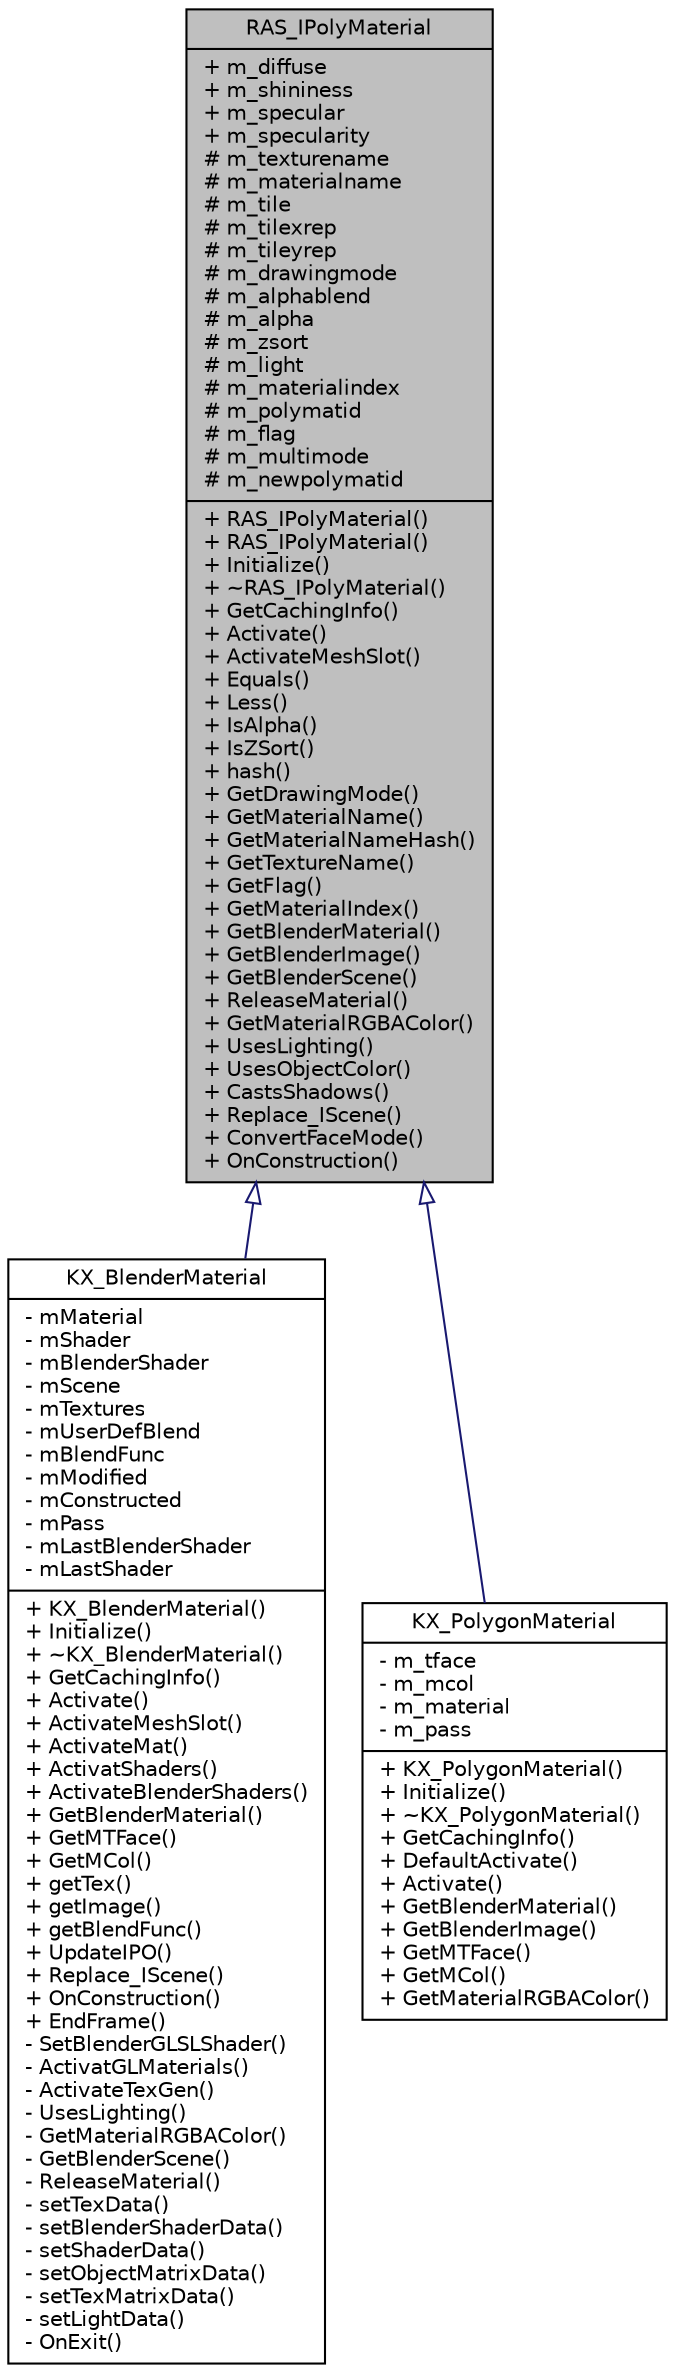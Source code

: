 digraph G
{
  edge [fontname="Helvetica",fontsize="10",labelfontname="Helvetica",labelfontsize="10"];
  node [fontname="Helvetica",fontsize="10",shape=record];
  Node1 [label="{RAS_IPolyMaterial\n|+ m_diffuse\l+ m_shininess\l+ m_specular\l+ m_specularity\l# m_texturename\l# m_materialname\l# m_tile\l# m_tilexrep\l# m_tileyrep\l# m_drawingmode\l# m_alphablend\l# m_alpha\l# m_zsort\l# m_light\l# m_materialindex\l# m_polymatid\l# m_flag\l# m_multimode\l# m_newpolymatid\l|+ RAS_IPolyMaterial()\l+ RAS_IPolyMaterial()\l+ Initialize()\l+ ~RAS_IPolyMaterial()\l+ GetCachingInfo()\l+ Activate()\l+ ActivateMeshSlot()\l+ Equals()\l+ Less()\l+ IsAlpha()\l+ IsZSort()\l+ hash()\l+ GetDrawingMode()\l+ GetMaterialName()\l+ GetMaterialNameHash()\l+ GetTextureName()\l+ GetFlag()\l+ GetMaterialIndex()\l+ GetBlenderMaterial()\l+ GetBlenderImage()\l+ GetBlenderScene()\l+ ReleaseMaterial()\l+ GetMaterialRGBAColor()\l+ UsesLighting()\l+ UsesObjectColor()\l+ CastsShadows()\l+ Replace_IScene()\l+ ConvertFaceMode()\l+ OnConstruction()\l}",height=0.2,width=0.4,color="black", fillcolor="grey75", style="filled" fontcolor="black"];
  Node1 -> Node2 [dir=back,color="midnightblue",fontsize="10",style="solid",arrowtail="empty",fontname="Helvetica"];
  Node2 [label="{KX_BlenderMaterial\n|- mMaterial\l- mShader\l- mBlenderShader\l- mScene\l- mTextures\l- mUserDefBlend\l- mBlendFunc\l- mModified\l- mConstructed\l- mPass\l- mLastBlenderShader\l- mLastShader\l|+ KX_BlenderMaterial()\l+ Initialize()\l+ ~KX_BlenderMaterial()\l+ GetCachingInfo()\l+ Activate()\l+ ActivateMeshSlot()\l+ ActivateMat()\l+ ActivatShaders()\l+ ActivateBlenderShaders()\l+ GetBlenderMaterial()\l+ GetMTFace()\l+ GetMCol()\l+ getTex()\l+ getImage()\l+ getBlendFunc()\l+ UpdateIPO()\l+ Replace_IScene()\l+ OnConstruction()\l+ EndFrame()\l- SetBlenderGLSLShader()\l- ActivatGLMaterials()\l- ActivateTexGen()\l- UsesLighting()\l- GetMaterialRGBAColor()\l- GetBlenderScene()\l- ReleaseMaterial()\l- setTexData()\l- setBlenderShaderData()\l- setShaderData()\l- setObjectMatrixData()\l- setTexMatrixData()\l- setLightData()\l- OnExit()\l}",height=0.2,width=0.4,color="black", fillcolor="white", style="filled",URL="$d2/d90/classKX__BlenderMaterial.html"];
  Node1 -> Node3 [dir=back,color="midnightblue",fontsize="10",style="solid",arrowtail="empty",fontname="Helvetica"];
  Node3 [label="{KX_PolygonMaterial\n|- m_tface\l- m_mcol\l- m_material\l- m_pass\l|+ KX_PolygonMaterial()\l+ Initialize()\l+ ~KX_PolygonMaterial()\l+ GetCachingInfo()\l+ DefaultActivate()\l+ Activate()\l+ GetBlenderMaterial()\l+ GetBlenderImage()\l+ GetMTFace()\l+ GetMCol()\l+ GetMaterialRGBAColor()\l}",height=0.2,width=0.4,color="black", fillcolor="white", style="filled",URL="$d9/d1f/classKX__PolygonMaterial.html"];
}
